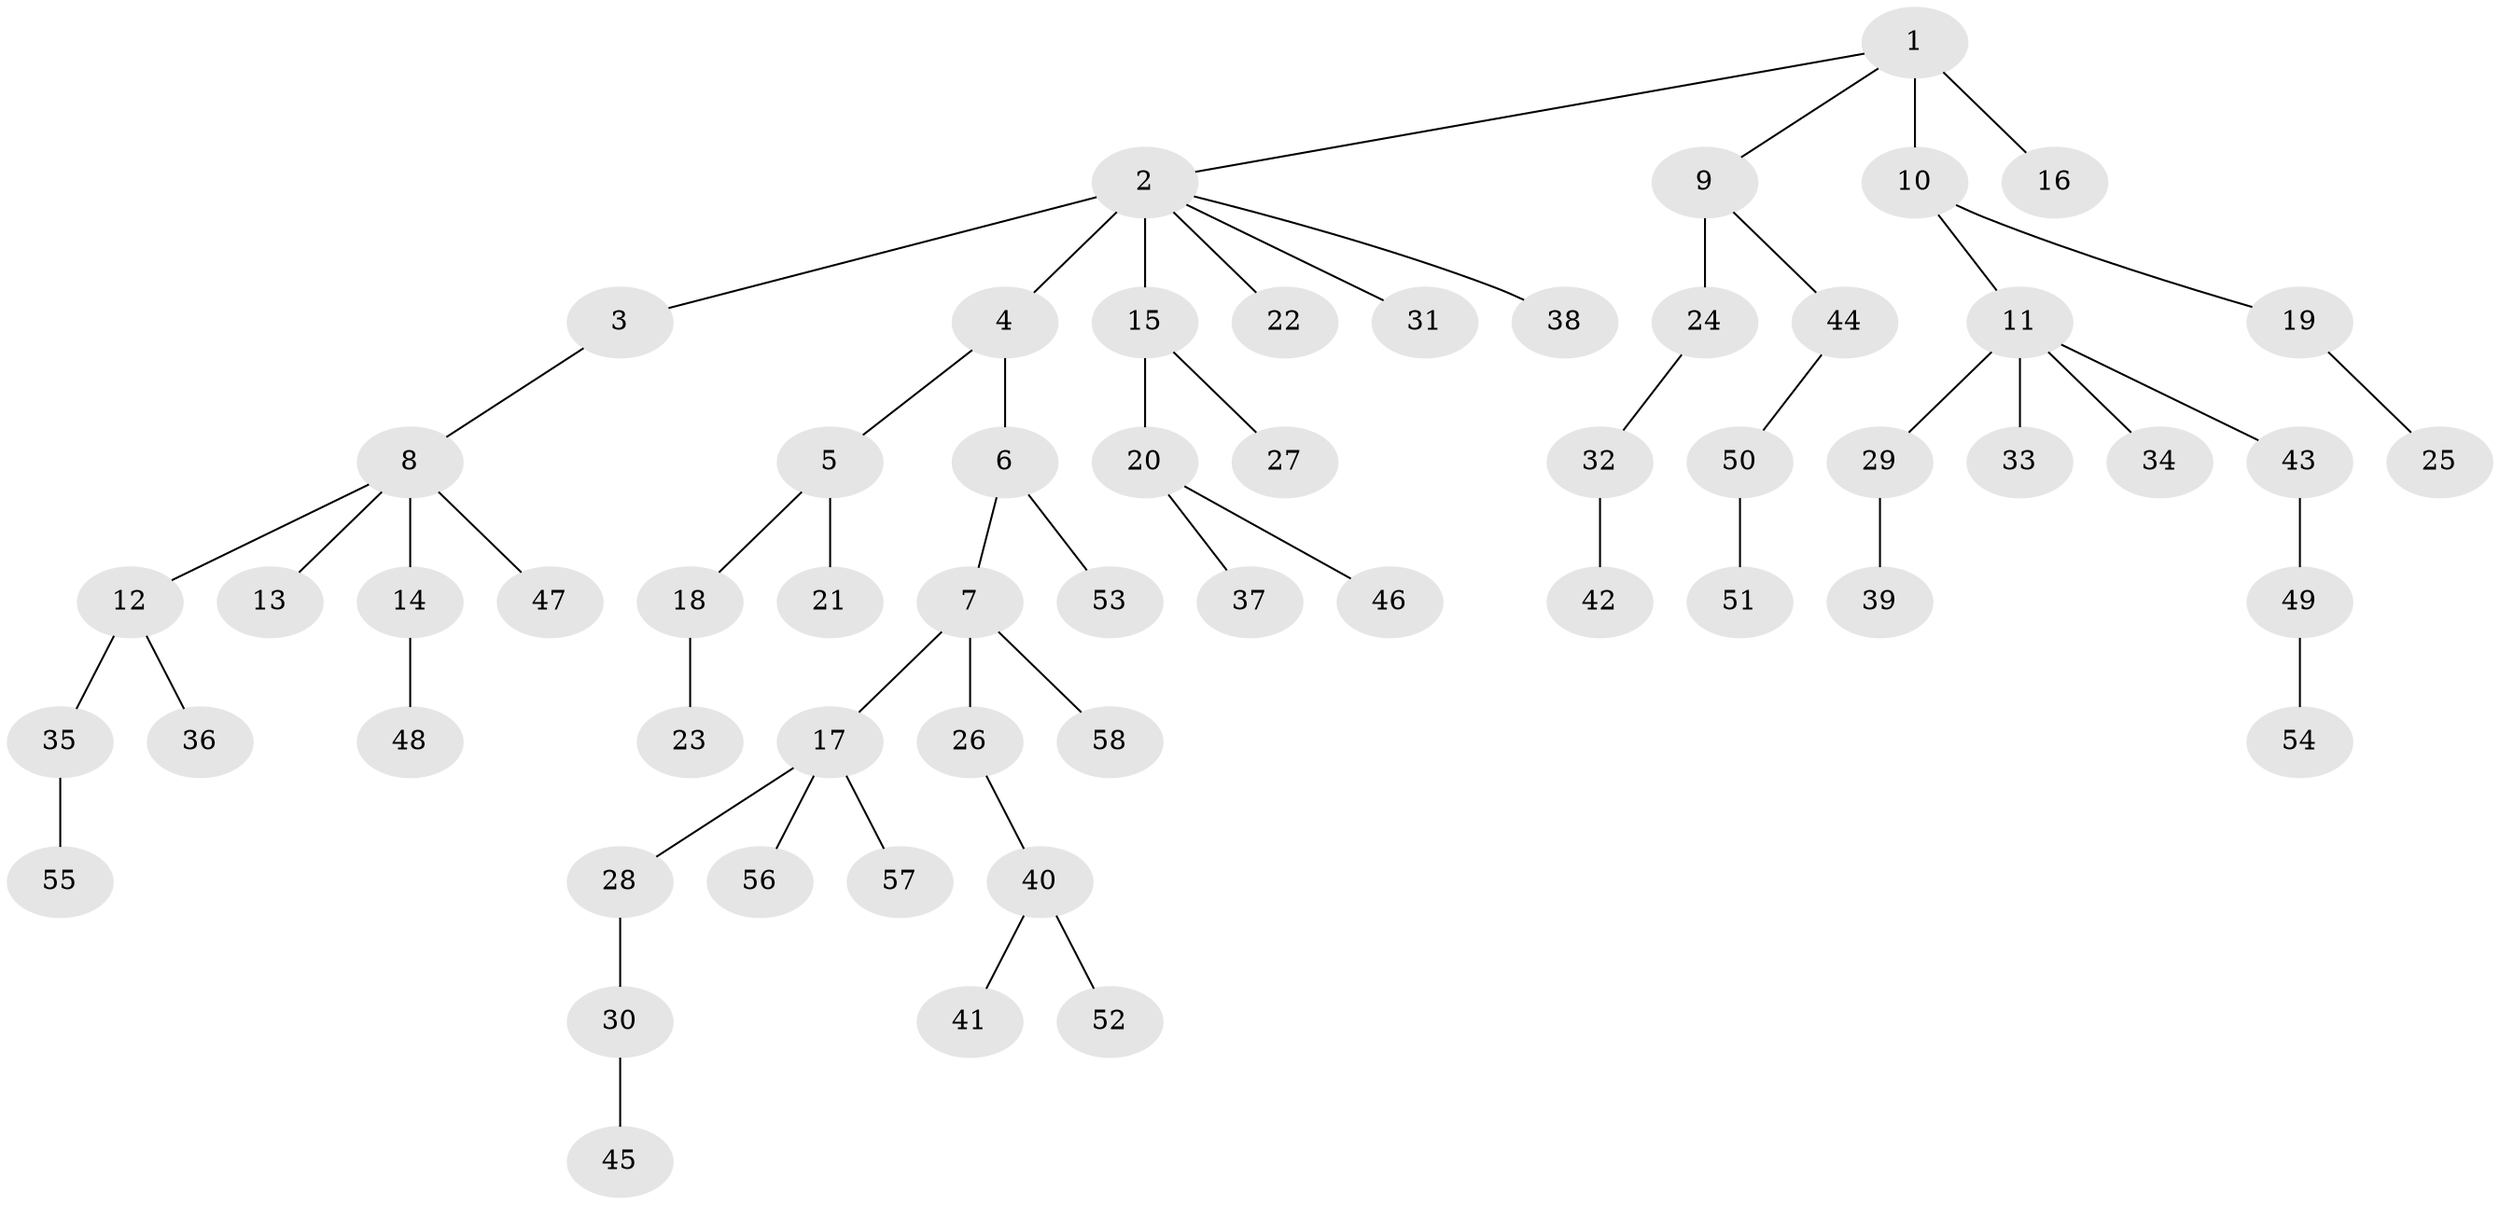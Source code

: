 // original degree distribution, {4: 0.07964601769911504, 3: 0.09734513274336283, 6: 0.02654867256637168, 5: 0.035398230088495575, 2: 0.2743362831858407, 1: 0.48672566371681414}
// Generated by graph-tools (version 1.1) at 2025/37/03/09/25 02:37:07]
// undirected, 58 vertices, 57 edges
graph export_dot {
graph [start="1"]
  node [color=gray90,style=filled];
  1;
  2;
  3;
  4;
  5;
  6;
  7;
  8;
  9;
  10;
  11;
  12;
  13;
  14;
  15;
  16;
  17;
  18;
  19;
  20;
  21;
  22;
  23;
  24;
  25;
  26;
  27;
  28;
  29;
  30;
  31;
  32;
  33;
  34;
  35;
  36;
  37;
  38;
  39;
  40;
  41;
  42;
  43;
  44;
  45;
  46;
  47;
  48;
  49;
  50;
  51;
  52;
  53;
  54;
  55;
  56;
  57;
  58;
  1 -- 2 [weight=1.0];
  1 -- 9 [weight=1.0];
  1 -- 10 [weight=1.0];
  1 -- 16 [weight=2.0];
  2 -- 3 [weight=1.0];
  2 -- 4 [weight=3.0];
  2 -- 15 [weight=1.0];
  2 -- 22 [weight=1.0];
  2 -- 31 [weight=1.0];
  2 -- 38 [weight=1.0];
  3 -- 8 [weight=1.0];
  4 -- 5 [weight=1.0];
  4 -- 6 [weight=1.0];
  5 -- 18 [weight=1.0];
  5 -- 21 [weight=2.0];
  6 -- 7 [weight=1.0];
  6 -- 53 [weight=1.0];
  7 -- 17 [weight=1.0];
  7 -- 26 [weight=1.0];
  7 -- 58 [weight=1.0];
  8 -- 12 [weight=1.0];
  8 -- 13 [weight=1.0];
  8 -- 14 [weight=1.0];
  8 -- 47 [weight=1.0];
  9 -- 24 [weight=3.0];
  9 -- 44 [weight=1.0];
  10 -- 11 [weight=1.0];
  10 -- 19 [weight=1.0];
  11 -- 29 [weight=1.0];
  11 -- 33 [weight=1.0];
  11 -- 34 [weight=1.0];
  11 -- 43 [weight=1.0];
  12 -- 35 [weight=1.0];
  12 -- 36 [weight=1.0];
  14 -- 48 [weight=2.0];
  15 -- 20 [weight=2.0];
  15 -- 27 [weight=1.0];
  17 -- 28 [weight=1.0];
  17 -- 56 [weight=1.0];
  17 -- 57 [weight=1.0];
  18 -- 23 [weight=1.0];
  19 -- 25 [weight=1.0];
  20 -- 37 [weight=1.0];
  20 -- 46 [weight=1.0];
  24 -- 32 [weight=1.0];
  26 -- 40 [weight=1.0];
  28 -- 30 [weight=1.0];
  29 -- 39 [weight=1.0];
  30 -- 45 [weight=1.0];
  32 -- 42 [weight=1.0];
  35 -- 55 [weight=2.0];
  40 -- 41 [weight=1.0];
  40 -- 52 [weight=1.0];
  43 -- 49 [weight=1.0];
  44 -- 50 [weight=1.0];
  49 -- 54 [weight=2.0];
  50 -- 51 [weight=1.0];
}
